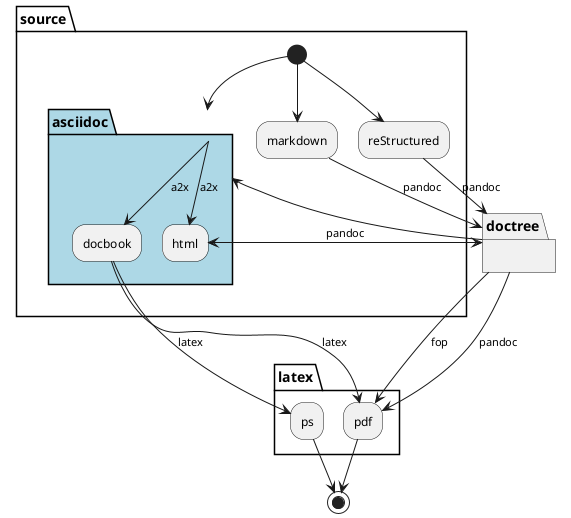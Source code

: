 @startuml
'should not be a state diagram?

'(*)-->source
partition source {
':markdown;
    (*)  --> markdown
    (*)  --> reStructured
    (*)  --> asciidoc
}

partition asciidoc #lightblue {
    asciidoc --> [a2x]html
    asciidoc --> [a2x]docbook

}

partition doctree {
    doctree-->asciidoc
    doctree-->html
    markdown-->[pandoc]doctree
    reStructured-->[pandoc]doctree
    html->[pandoc]doctree
}

partition latex {
    doctree --> [fop      ]pdf
    doctree --> [pandoc     ]pdf
    docbook --> [latex]pdf
    docbook --> [latex]ps
}

ps-->(*)
pdf -->(*)

@enduml